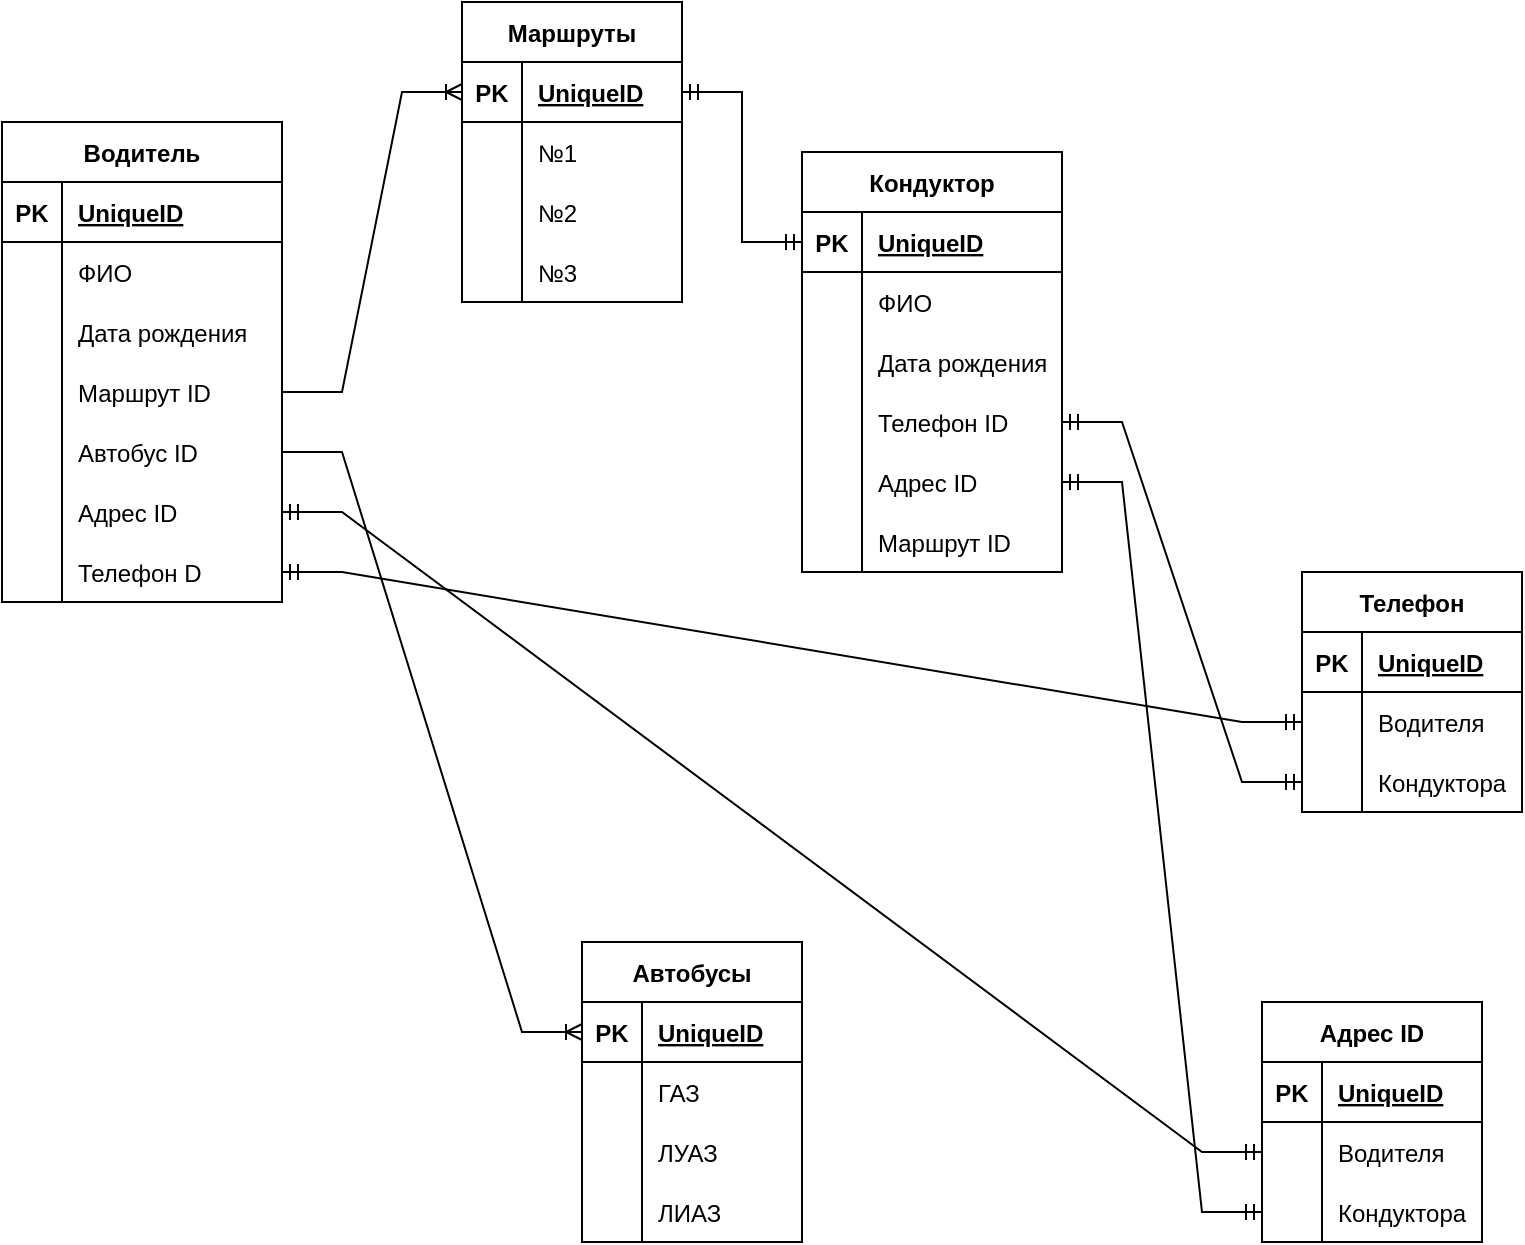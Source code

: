 <mxfile version="19.0.3" type="device"><diagram id="R2lEEEUBdFMjLlhIrx00" name="Page-1"><mxGraphModel dx="1108" dy="853" grid="1" gridSize="10" guides="1" tooltips="1" connect="1" arrows="1" fold="1" page="1" pageScale="1" pageWidth="850" pageHeight="1100" math="0" shadow="0" extFonts="Permanent Marker^https://fonts.googleapis.com/css?family=Permanent+Marker"><root><mxCell id="0"/><mxCell id="1" parent="0"/><mxCell id="UwVE7KG1UnHmXT5Y7rha-1" value="Автобусы" style="shape=table;startSize=30;container=1;collapsible=1;childLayout=tableLayout;fixedRows=1;rowLines=0;fontStyle=1;align=center;resizeLast=1;" vertex="1" parent="1"><mxGeometry x="330" y="490" width="110" height="150" as="geometry"/></mxCell><mxCell id="UwVE7KG1UnHmXT5Y7rha-2" value="" style="shape=tableRow;horizontal=0;startSize=0;swimlaneHead=0;swimlaneBody=0;fillColor=none;collapsible=0;dropTarget=0;points=[[0,0.5],[1,0.5]];portConstraint=eastwest;top=0;left=0;right=0;bottom=1;" vertex="1" parent="UwVE7KG1UnHmXT5Y7rha-1"><mxGeometry y="30" width="110" height="30" as="geometry"/></mxCell><mxCell id="UwVE7KG1UnHmXT5Y7rha-3" value="PK" style="shape=partialRectangle;connectable=0;fillColor=none;top=0;left=0;bottom=0;right=0;fontStyle=1;overflow=hidden;" vertex="1" parent="UwVE7KG1UnHmXT5Y7rha-2"><mxGeometry width="30" height="30" as="geometry"><mxRectangle width="30" height="30" as="alternateBounds"/></mxGeometry></mxCell><mxCell id="UwVE7KG1UnHmXT5Y7rha-4" value="UniqueID" style="shape=partialRectangle;connectable=0;fillColor=none;top=0;left=0;bottom=0;right=0;align=left;spacingLeft=6;fontStyle=5;overflow=hidden;" vertex="1" parent="UwVE7KG1UnHmXT5Y7rha-2"><mxGeometry x="30" width="80" height="30" as="geometry"><mxRectangle width="80" height="30" as="alternateBounds"/></mxGeometry></mxCell><mxCell id="UwVE7KG1UnHmXT5Y7rha-5" value="" style="shape=tableRow;horizontal=0;startSize=0;swimlaneHead=0;swimlaneBody=0;fillColor=none;collapsible=0;dropTarget=0;points=[[0,0.5],[1,0.5]];portConstraint=eastwest;top=0;left=0;right=0;bottom=0;" vertex="1" parent="UwVE7KG1UnHmXT5Y7rha-1"><mxGeometry y="60" width="110" height="30" as="geometry"/></mxCell><mxCell id="UwVE7KG1UnHmXT5Y7rha-6" value="" style="shape=partialRectangle;connectable=0;fillColor=none;top=0;left=0;bottom=0;right=0;editable=1;overflow=hidden;" vertex="1" parent="UwVE7KG1UnHmXT5Y7rha-5"><mxGeometry width="30" height="30" as="geometry"><mxRectangle width="30" height="30" as="alternateBounds"/></mxGeometry></mxCell><mxCell id="UwVE7KG1UnHmXT5Y7rha-7" value="ГАЗ" style="shape=partialRectangle;connectable=0;fillColor=none;top=0;left=0;bottom=0;right=0;align=left;spacingLeft=6;overflow=hidden;" vertex="1" parent="UwVE7KG1UnHmXT5Y7rha-5"><mxGeometry x="30" width="80" height="30" as="geometry"><mxRectangle width="80" height="30" as="alternateBounds"/></mxGeometry></mxCell><mxCell id="UwVE7KG1UnHmXT5Y7rha-8" value="" style="shape=tableRow;horizontal=0;startSize=0;swimlaneHead=0;swimlaneBody=0;fillColor=none;collapsible=0;dropTarget=0;points=[[0,0.5],[1,0.5]];portConstraint=eastwest;top=0;left=0;right=0;bottom=0;" vertex="1" parent="UwVE7KG1UnHmXT5Y7rha-1"><mxGeometry y="90" width="110" height="30" as="geometry"/></mxCell><mxCell id="UwVE7KG1UnHmXT5Y7rha-9" value="" style="shape=partialRectangle;connectable=0;fillColor=none;top=0;left=0;bottom=0;right=0;editable=1;overflow=hidden;" vertex="1" parent="UwVE7KG1UnHmXT5Y7rha-8"><mxGeometry width="30" height="30" as="geometry"><mxRectangle width="30" height="30" as="alternateBounds"/></mxGeometry></mxCell><mxCell id="UwVE7KG1UnHmXT5Y7rha-10" value="ЛУАЗ" style="shape=partialRectangle;connectable=0;fillColor=none;top=0;left=0;bottom=0;right=0;align=left;spacingLeft=6;overflow=hidden;" vertex="1" parent="UwVE7KG1UnHmXT5Y7rha-8"><mxGeometry x="30" width="80" height="30" as="geometry"><mxRectangle width="80" height="30" as="alternateBounds"/></mxGeometry></mxCell><mxCell id="UwVE7KG1UnHmXT5Y7rha-11" value="" style="shape=tableRow;horizontal=0;startSize=0;swimlaneHead=0;swimlaneBody=0;fillColor=none;collapsible=0;dropTarget=0;points=[[0,0.5],[1,0.5]];portConstraint=eastwest;top=0;left=0;right=0;bottom=0;" vertex="1" parent="UwVE7KG1UnHmXT5Y7rha-1"><mxGeometry y="120" width="110" height="30" as="geometry"/></mxCell><mxCell id="UwVE7KG1UnHmXT5Y7rha-12" value="" style="shape=partialRectangle;connectable=0;fillColor=none;top=0;left=0;bottom=0;right=0;editable=1;overflow=hidden;" vertex="1" parent="UwVE7KG1UnHmXT5Y7rha-11"><mxGeometry width="30" height="30" as="geometry"><mxRectangle width="30" height="30" as="alternateBounds"/></mxGeometry></mxCell><mxCell id="UwVE7KG1UnHmXT5Y7rha-13" value="ЛИАЗ" style="shape=partialRectangle;connectable=0;fillColor=none;top=0;left=0;bottom=0;right=0;align=left;spacingLeft=6;overflow=hidden;" vertex="1" parent="UwVE7KG1UnHmXT5Y7rha-11"><mxGeometry x="30" width="80" height="30" as="geometry"><mxRectangle width="80" height="30" as="alternateBounds"/></mxGeometry></mxCell><mxCell id="UwVE7KG1UnHmXT5Y7rha-14" value="Маршруты" style="shape=table;startSize=30;container=1;collapsible=1;childLayout=tableLayout;fixedRows=1;rowLines=0;fontStyle=1;align=center;resizeLast=1;" vertex="1" parent="1"><mxGeometry x="270" y="20" width="110" height="150" as="geometry"/></mxCell><mxCell id="UwVE7KG1UnHmXT5Y7rha-15" value="" style="shape=tableRow;horizontal=0;startSize=0;swimlaneHead=0;swimlaneBody=0;fillColor=none;collapsible=0;dropTarget=0;points=[[0,0.5],[1,0.5]];portConstraint=eastwest;top=0;left=0;right=0;bottom=1;" vertex="1" parent="UwVE7KG1UnHmXT5Y7rha-14"><mxGeometry y="30" width="110" height="30" as="geometry"/></mxCell><mxCell id="UwVE7KG1UnHmXT5Y7rha-16" value="PK" style="shape=partialRectangle;connectable=0;fillColor=none;top=0;left=0;bottom=0;right=0;fontStyle=1;overflow=hidden;" vertex="1" parent="UwVE7KG1UnHmXT5Y7rha-15"><mxGeometry width="30" height="30" as="geometry"><mxRectangle width="30" height="30" as="alternateBounds"/></mxGeometry></mxCell><mxCell id="UwVE7KG1UnHmXT5Y7rha-17" value="UniqueID" style="shape=partialRectangle;connectable=0;fillColor=none;top=0;left=0;bottom=0;right=0;align=left;spacingLeft=6;fontStyle=5;overflow=hidden;" vertex="1" parent="UwVE7KG1UnHmXT5Y7rha-15"><mxGeometry x="30" width="80" height="30" as="geometry"><mxRectangle width="80" height="30" as="alternateBounds"/></mxGeometry></mxCell><mxCell id="UwVE7KG1UnHmXT5Y7rha-18" value="" style="shape=tableRow;horizontal=0;startSize=0;swimlaneHead=0;swimlaneBody=0;fillColor=none;collapsible=0;dropTarget=0;points=[[0,0.5],[1,0.5]];portConstraint=eastwest;top=0;left=0;right=0;bottom=0;" vertex="1" parent="UwVE7KG1UnHmXT5Y7rha-14"><mxGeometry y="60" width="110" height="30" as="geometry"/></mxCell><mxCell id="UwVE7KG1UnHmXT5Y7rha-19" value="" style="shape=partialRectangle;connectable=0;fillColor=none;top=0;left=0;bottom=0;right=0;editable=1;overflow=hidden;" vertex="1" parent="UwVE7KG1UnHmXT5Y7rha-18"><mxGeometry width="30" height="30" as="geometry"><mxRectangle width="30" height="30" as="alternateBounds"/></mxGeometry></mxCell><mxCell id="UwVE7KG1UnHmXT5Y7rha-20" value="№1" style="shape=partialRectangle;connectable=0;fillColor=none;top=0;left=0;bottom=0;right=0;align=left;spacingLeft=6;overflow=hidden;" vertex="1" parent="UwVE7KG1UnHmXT5Y7rha-18"><mxGeometry x="30" width="80" height="30" as="geometry"><mxRectangle width="80" height="30" as="alternateBounds"/></mxGeometry></mxCell><mxCell id="UwVE7KG1UnHmXT5Y7rha-21" value="" style="shape=tableRow;horizontal=0;startSize=0;swimlaneHead=0;swimlaneBody=0;fillColor=none;collapsible=0;dropTarget=0;points=[[0,0.5],[1,0.5]];portConstraint=eastwest;top=0;left=0;right=0;bottom=0;" vertex="1" parent="UwVE7KG1UnHmXT5Y7rha-14"><mxGeometry y="90" width="110" height="30" as="geometry"/></mxCell><mxCell id="UwVE7KG1UnHmXT5Y7rha-22" value="" style="shape=partialRectangle;connectable=0;fillColor=none;top=0;left=0;bottom=0;right=0;editable=1;overflow=hidden;" vertex="1" parent="UwVE7KG1UnHmXT5Y7rha-21"><mxGeometry width="30" height="30" as="geometry"><mxRectangle width="30" height="30" as="alternateBounds"/></mxGeometry></mxCell><mxCell id="UwVE7KG1UnHmXT5Y7rha-23" value="№2" style="shape=partialRectangle;connectable=0;fillColor=none;top=0;left=0;bottom=0;right=0;align=left;spacingLeft=6;overflow=hidden;" vertex="1" parent="UwVE7KG1UnHmXT5Y7rha-21"><mxGeometry x="30" width="80" height="30" as="geometry"><mxRectangle width="80" height="30" as="alternateBounds"/></mxGeometry></mxCell><mxCell id="UwVE7KG1UnHmXT5Y7rha-24" value="" style="shape=tableRow;horizontal=0;startSize=0;swimlaneHead=0;swimlaneBody=0;fillColor=none;collapsible=0;dropTarget=0;points=[[0,0.5],[1,0.5]];portConstraint=eastwest;top=0;left=0;right=0;bottom=0;" vertex="1" parent="UwVE7KG1UnHmXT5Y7rha-14"><mxGeometry y="120" width="110" height="30" as="geometry"/></mxCell><mxCell id="UwVE7KG1UnHmXT5Y7rha-25" value="" style="shape=partialRectangle;connectable=0;fillColor=none;top=0;left=0;bottom=0;right=0;editable=1;overflow=hidden;" vertex="1" parent="UwVE7KG1UnHmXT5Y7rha-24"><mxGeometry width="30" height="30" as="geometry"><mxRectangle width="30" height="30" as="alternateBounds"/></mxGeometry></mxCell><mxCell id="UwVE7KG1UnHmXT5Y7rha-26" value="№3" style="shape=partialRectangle;connectable=0;fillColor=none;top=0;left=0;bottom=0;right=0;align=left;spacingLeft=6;overflow=hidden;" vertex="1" parent="UwVE7KG1UnHmXT5Y7rha-24"><mxGeometry x="30" width="80" height="30" as="geometry"><mxRectangle width="80" height="30" as="alternateBounds"/></mxGeometry></mxCell><mxCell id="UwVE7KG1UnHmXT5Y7rha-27" value="Водитель" style="shape=table;startSize=30;container=1;collapsible=1;childLayout=tableLayout;fixedRows=1;rowLines=0;fontStyle=1;align=center;resizeLast=1;" vertex="1" parent="1"><mxGeometry x="40" y="80" width="140" height="240" as="geometry"/></mxCell><mxCell id="UwVE7KG1UnHmXT5Y7rha-28" value="" style="shape=tableRow;horizontal=0;startSize=0;swimlaneHead=0;swimlaneBody=0;fillColor=none;collapsible=0;dropTarget=0;points=[[0,0.5],[1,0.5]];portConstraint=eastwest;top=0;left=0;right=0;bottom=1;" vertex="1" parent="UwVE7KG1UnHmXT5Y7rha-27"><mxGeometry y="30" width="140" height="30" as="geometry"/></mxCell><mxCell id="UwVE7KG1UnHmXT5Y7rha-29" value="PK" style="shape=partialRectangle;connectable=0;fillColor=none;top=0;left=0;bottom=0;right=0;fontStyle=1;overflow=hidden;" vertex="1" parent="UwVE7KG1UnHmXT5Y7rha-28"><mxGeometry width="30" height="30" as="geometry"><mxRectangle width="30" height="30" as="alternateBounds"/></mxGeometry></mxCell><mxCell id="UwVE7KG1UnHmXT5Y7rha-30" value="UniqueID" style="shape=partialRectangle;connectable=0;fillColor=none;top=0;left=0;bottom=0;right=0;align=left;spacingLeft=6;fontStyle=5;overflow=hidden;" vertex="1" parent="UwVE7KG1UnHmXT5Y7rha-28"><mxGeometry x="30" width="110" height="30" as="geometry"><mxRectangle width="110" height="30" as="alternateBounds"/></mxGeometry></mxCell><mxCell id="UwVE7KG1UnHmXT5Y7rha-31" value="" style="shape=tableRow;horizontal=0;startSize=0;swimlaneHead=0;swimlaneBody=0;fillColor=none;collapsible=0;dropTarget=0;points=[[0,0.5],[1,0.5]];portConstraint=eastwest;top=0;left=0;right=0;bottom=0;" vertex="1" parent="UwVE7KG1UnHmXT5Y7rha-27"><mxGeometry y="60" width="140" height="30" as="geometry"/></mxCell><mxCell id="UwVE7KG1UnHmXT5Y7rha-32" value="" style="shape=partialRectangle;connectable=0;fillColor=none;top=0;left=0;bottom=0;right=0;editable=1;overflow=hidden;" vertex="1" parent="UwVE7KG1UnHmXT5Y7rha-31"><mxGeometry width="30" height="30" as="geometry"><mxRectangle width="30" height="30" as="alternateBounds"/></mxGeometry></mxCell><mxCell id="UwVE7KG1UnHmXT5Y7rha-33" value="ФИО" style="shape=partialRectangle;connectable=0;fillColor=none;top=0;left=0;bottom=0;right=0;align=left;spacingLeft=6;overflow=hidden;" vertex="1" parent="UwVE7KG1UnHmXT5Y7rha-31"><mxGeometry x="30" width="110" height="30" as="geometry"><mxRectangle width="110" height="30" as="alternateBounds"/></mxGeometry></mxCell><mxCell id="UwVE7KG1UnHmXT5Y7rha-34" value="" style="shape=tableRow;horizontal=0;startSize=0;swimlaneHead=0;swimlaneBody=0;fillColor=none;collapsible=0;dropTarget=0;points=[[0,0.5],[1,0.5]];portConstraint=eastwest;top=0;left=0;right=0;bottom=0;" vertex="1" parent="UwVE7KG1UnHmXT5Y7rha-27"><mxGeometry y="90" width="140" height="30" as="geometry"/></mxCell><mxCell id="UwVE7KG1UnHmXT5Y7rha-35" value="" style="shape=partialRectangle;connectable=0;fillColor=none;top=0;left=0;bottom=0;right=0;editable=1;overflow=hidden;" vertex="1" parent="UwVE7KG1UnHmXT5Y7rha-34"><mxGeometry width="30" height="30" as="geometry"><mxRectangle width="30" height="30" as="alternateBounds"/></mxGeometry></mxCell><mxCell id="UwVE7KG1UnHmXT5Y7rha-36" value="Дата рождения" style="shape=partialRectangle;connectable=0;fillColor=none;top=0;left=0;bottom=0;right=0;align=left;spacingLeft=6;overflow=hidden;" vertex="1" parent="UwVE7KG1UnHmXT5Y7rha-34"><mxGeometry x="30" width="110" height="30" as="geometry"><mxRectangle width="110" height="30" as="alternateBounds"/></mxGeometry></mxCell><mxCell id="UwVE7KG1UnHmXT5Y7rha-56" value="" style="shape=tableRow;horizontal=0;startSize=0;swimlaneHead=0;swimlaneBody=0;fillColor=none;collapsible=0;dropTarget=0;points=[[0,0.5],[1,0.5]];portConstraint=eastwest;top=0;left=0;right=0;bottom=0;" vertex="1" parent="UwVE7KG1UnHmXT5Y7rha-27"><mxGeometry y="120" width="140" height="30" as="geometry"/></mxCell><mxCell id="UwVE7KG1UnHmXT5Y7rha-57" value="" style="shape=partialRectangle;connectable=0;fillColor=none;top=0;left=0;bottom=0;right=0;editable=1;overflow=hidden;" vertex="1" parent="UwVE7KG1UnHmXT5Y7rha-56"><mxGeometry width="30" height="30" as="geometry"><mxRectangle width="30" height="30" as="alternateBounds"/></mxGeometry></mxCell><mxCell id="UwVE7KG1UnHmXT5Y7rha-58" value="Маршрут ID" style="shape=partialRectangle;connectable=0;fillColor=none;top=0;left=0;bottom=0;right=0;align=left;spacingLeft=6;overflow=hidden;" vertex="1" parent="UwVE7KG1UnHmXT5Y7rha-56"><mxGeometry x="30" width="110" height="30" as="geometry"><mxRectangle width="110" height="30" as="alternateBounds"/></mxGeometry></mxCell><mxCell id="UwVE7KG1UnHmXT5Y7rha-59" value="" style="shape=tableRow;horizontal=0;startSize=0;swimlaneHead=0;swimlaneBody=0;fillColor=none;collapsible=0;dropTarget=0;points=[[0,0.5],[1,0.5]];portConstraint=eastwest;top=0;left=0;right=0;bottom=0;" vertex="1" parent="UwVE7KG1UnHmXT5Y7rha-27"><mxGeometry y="150" width="140" height="30" as="geometry"/></mxCell><mxCell id="UwVE7KG1UnHmXT5Y7rha-60" value="" style="shape=partialRectangle;connectable=0;fillColor=none;top=0;left=0;bottom=0;right=0;editable=1;overflow=hidden;" vertex="1" parent="UwVE7KG1UnHmXT5Y7rha-59"><mxGeometry width="30" height="30" as="geometry"><mxRectangle width="30" height="30" as="alternateBounds"/></mxGeometry></mxCell><mxCell id="UwVE7KG1UnHmXT5Y7rha-61" value="Автобус ID" style="shape=partialRectangle;connectable=0;fillColor=none;top=0;left=0;bottom=0;right=0;align=left;spacingLeft=6;overflow=hidden;" vertex="1" parent="UwVE7KG1UnHmXT5Y7rha-59"><mxGeometry x="30" width="110" height="30" as="geometry"><mxRectangle width="110" height="30" as="alternateBounds"/></mxGeometry></mxCell><mxCell id="UwVE7KG1UnHmXT5Y7rha-37" value="" style="shape=tableRow;horizontal=0;startSize=0;swimlaneHead=0;swimlaneBody=0;fillColor=none;collapsible=0;dropTarget=0;points=[[0,0.5],[1,0.5]];portConstraint=eastwest;top=0;left=0;right=0;bottom=0;" vertex="1" parent="UwVE7KG1UnHmXT5Y7rha-27"><mxGeometry y="180" width="140" height="30" as="geometry"/></mxCell><mxCell id="UwVE7KG1UnHmXT5Y7rha-38" value="" style="shape=partialRectangle;connectable=0;fillColor=none;top=0;left=0;bottom=0;right=0;editable=1;overflow=hidden;" vertex="1" parent="UwVE7KG1UnHmXT5Y7rha-37"><mxGeometry width="30" height="30" as="geometry"><mxRectangle width="30" height="30" as="alternateBounds"/></mxGeometry></mxCell><mxCell id="UwVE7KG1UnHmXT5Y7rha-39" value="Адрес ID" style="shape=partialRectangle;connectable=0;fillColor=none;top=0;left=0;bottom=0;right=0;align=left;spacingLeft=6;overflow=hidden;" vertex="1" parent="UwVE7KG1UnHmXT5Y7rha-37"><mxGeometry x="30" width="110" height="30" as="geometry"><mxRectangle width="110" height="30" as="alternateBounds"/></mxGeometry></mxCell><mxCell id="UwVE7KG1UnHmXT5Y7rha-53" value="" style="shape=tableRow;horizontal=0;startSize=0;swimlaneHead=0;swimlaneBody=0;fillColor=none;collapsible=0;dropTarget=0;points=[[0,0.5],[1,0.5]];portConstraint=eastwest;top=0;left=0;right=0;bottom=0;" vertex="1" parent="UwVE7KG1UnHmXT5Y7rha-27"><mxGeometry y="210" width="140" height="30" as="geometry"/></mxCell><mxCell id="UwVE7KG1UnHmXT5Y7rha-54" value="" style="shape=partialRectangle;connectable=0;fillColor=none;top=0;left=0;bottom=0;right=0;editable=1;overflow=hidden;" vertex="1" parent="UwVE7KG1UnHmXT5Y7rha-53"><mxGeometry width="30" height="30" as="geometry"><mxRectangle width="30" height="30" as="alternateBounds"/></mxGeometry></mxCell><mxCell id="UwVE7KG1UnHmXT5Y7rha-55" value="Телефон D" style="shape=partialRectangle;connectable=0;fillColor=none;top=0;left=0;bottom=0;right=0;align=left;spacingLeft=6;overflow=hidden;" vertex="1" parent="UwVE7KG1UnHmXT5Y7rha-53"><mxGeometry x="30" width="110" height="30" as="geometry"><mxRectangle width="110" height="30" as="alternateBounds"/></mxGeometry></mxCell><mxCell id="UwVE7KG1UnHmXT5Y7rha-40" value="Кондуктор" style="shape=table;startSize=30;container=1;collapsible=1;childLayout=tableLayout;fixedRows=1;rowLines=0;fontStyle=1;align=center;resizeLast=1;" vertex="1" parent="1"><mxGeometry x="440" y="95" width="130" height="210" as="geometry"/></mxCell><mxCell id="UwVE7KG1UnHmXT5Y7rha-41" value="" style="shape=tableRow;horizontal=0;startSize=0;swimlaneHead=0;swimlaneBody=0;fillColor=none;collapsible=0;dropTarget=0;points=[[0,0.5],[1,0.5]];portConstraint=eastwest;top=0;left=0;right=0;bottom=1;" vertex="1" parent="UwVE7KG1UnHmXT5Y7rha-40"><mxGeometry y="30" width="130" height="30" as="geometry"/></mxCell><mxCell id="UwVE7KG1UnHmXT5Y7rha-42" value="PK" style="shape=partialRectangle;connectable=0;fillColor=none;top=0;left=0;bottom=0;right=0;fontStyle=1;overflow=hidden;" vertex="1" parent="UwVE7KG1UnHmXT5Y7rha-41"><mxGeometry width="30" height="30" as="geometry"><mxRectangle width="30" height="30" as="alternateBounds"/></mxGeometry></mxCell><mxCell id="UwVE7KG1UnHmXT5Y7rha-43" value="UniqueID" style="shape=partialRectangle;connectable=0;fillColor=none;top=0;left=0;bottom=0;right=0;align=left;spacingLeft=6;fontStyle=5;overflow=hidden;" vertex="1" parent="UwVE7KG1UnHmXT5Y7rha-41"><mxGeometry x="30" width="100" height="30" as="geometry"><mxRectangle width="100" height="30" as="alternateBounds"/></mxGeometry></mxCell><mxCell id="UwVE7KG1UnHmXT5Y7rha-44" value="" style="shape=tableRow;horizontal=0;startSize=0;swimlaneHead=0;swimlaneBody=0;fillColor=none;collapsible=0;dropTarget=0;points=[[0,0.5],[1,0.5]];portConstraint=eastwest;top=0;left=0;right=0;bottom=0;" vertex="1" parent="UwVE7KG1UnHmXT5Y7rha-40"><mxGeometry y="60" width="130" height="30" as="geometry"/></mxCell><mxCell id="UwVE7KG1UnHmXT5Y7rha-45" value="" style="shape=partialRectangle;connectable=0;fillColor=none;top=0;left=0;bottom=0;right=0;editable=1;overflow=hidden;" vertex="1" parent="UwVE7KG1UnHmXT5Y7rha-44"><mxGeometry width="30" height="30" as="geometry"><mxRectangle width="30" height="30" as="alternateBounds"/></mxGeometry></mxCell><mxCell id="UwVE7KG1UnHmXT5Y7rha-46" value="ФИО" style="shape=partialRectangle;connectable=0;fillColor=none;top=0;left=0;bottom=0;right=0;align=left;spacingLeft=6;overflow=hidden;" vertex="1" parent="UwVE7KG1UnHmXT5Y7rha-44"><mxGeometry x="30" width="100" height="30" as="geometry"><mxRectangle width="100" height="30" as="alternateBounds"/></mxGeometry></mxCell><mxCell id="UwVE7KG1UnHmXT5Y7rha-47" value="" style="shape=tableRow;horizontal=0;startSize=0;swimlaneHead=0;swimlaneBody=0;fillColor=none;collapsible=0;dropTarget=0;points=[[0,0.5],[1,0.5]];portConstraint=eastwest;top=0;left=0;right=0;bottom=0;" vertex="1" parent="UwVE7KG1UnHmXT5Y7rha-40"><mxGeometry y="90" width="130" height="30" as="geometry"/></mxCell><mxCell id="UwVE7KG1UnHmXT5Y7rha-48" value="" style="shape=partialRectangle;connectable=0;fillColor=none;top=0;left=0;bottom=0;right=0;editable=1;overflow=hidden;" vertex="1" parent="UwVE7KG1UnHmXT5Y7rha-47"><mxGeometry width="30" height="30" as="geometry"><mxRectangle width="30" height="30" as="alternateBounds"/></mxGeometry></mxCell><mxCell id="UwVE7KG1UnHmXT5Y7rha-49" value="Дата рождения" style="shape=partialRectangle;connectable=0;fillColor=none;top=0;left=0;bottom=0;right=0;align=left;spacingLeft=6;overflow=hidden;" vertex="1" parent="UwVE7KG1UnHmXT5Y7rha-47"><mxGeometry x="30" width="100" height="30" as="geometry"><mxRectangle width="100" height="30" as="alternateBounds"/></mxGeometry></mxCell><mxCell id="UwVE7KG1UnHmXT5Y7rha-88" value="" style="shape=tableRow;horizontal=0;startSize=0;swimlaneHead=0;swimlaneBody=0;fillColor=none;collapsible=0;dropTarget=0;points=[[0,0.5],[1,0.5]];portConstraint=eastwest;top=0;left=0;right=0;bottom=0;" vertex="1" parent="UwVE7KG1UnHmXT5Y7rha-40"><mxGeometry y="120" width="130" height="30" as="geometry"/></mxCell><mxCell id="UwVE7KG1UnHmXT5Y7rha-89" value="" style="shape=partialRectangle;connectable=0;fillColor=none;top=0;left=0;bottom=0;right=0;editable=1;overflow=hidden;" vertex="1" parent="UwVE7KG1UnHmXT5Y7rha-88"><mxGeometry width="30" height="30" as="geometry"><mxRectangle width="30" height="30" as="alternateBounds"/></mxGeometry></mxCell><mxCell id="UwVE7KG1UnHmXT5Y7rha-90" value="Телефон ID" style="shape=partialRectangle;connectable=0;fillColor=none;top=0;left=0;bottom=0;right=0;align=left;spacingLeft=6;overflow=hidden;" vertex="1" parent="UwVE7KG1UnHmXT5Y7rha-88"><mxGeometry x="30" width="100" height="30" as="geometry"><mxRectangle width="100" height="30" as="alternateBounds"/></mxGeometry></mxCell><mxCell id="UwVE7KG1UnHmXT5Y7rha-50" value="" style="shape=tableRow;horizontal=0;startSize=0;swimlaneHead=0;swimlaneBody=0;fillColor=none;collapsible=0;dropTarget=0;points=[[0,0.5],[1,0.5]];portConstraint=eastwest;top=0;left=0;right=0;bottom=0;" vertex="1" parent="UwVE7KG1UnHmXT5Y7rha-40"><mxGeometry y="150" width="130" height="30" as="geometry"/></mxCell><mxCell id="UwVE7KG1UnHmXT5Y7rha-51" value="" style="shape=partialRectangle;connectable=0;fillColor=none;top=0;left=0;bottom=0;right=0;editable=1;overflow=hidden;" vertex="1" parent="UwVE7KG1UnHmXT5Y7rha-50"><mxGeometry width="30" height="30" as="geometry"><mxRectangle width="30" height="30" as="alternateBounds"/></mxGeometry></mxCell><mxCell id="UwVE7KG1UnHmXT5Y7rha-52" value="Адрес ID" style="shape=partialRectangle;connectable=0;fillColor=none;top=0;left=0;bottom=0;right=0;align=left;spacingLeft=6;overflow=hidden;" vertex="1" parent="UwVE7KG1UnHmXT5Y7rha-50"><mxGeometry x="30" width="100" height="30" as="geometry"><mxRectangle width="100" height="30" as="alternateBounds"/></mxGeometry></mxCell><mxCell id="UwVE7KG1UnHmXT5Y7rha-91" value="" style="shape=tableRow;horizontal=0;startSize=0;swimlaneHead=0;swimlaneBody=0;fillColor=none;collapsible=0;dropTarget=0;points=[[0,0.5],[1,0.5]];portConstraint=eastwest;top=0;left=0;right=0;bottom=0;" vertex="1" parent="UwVE7KG1UnHmXT5Y7rha-40"><mxGeometry y="180" width="130" height="30" as="geometry"/></mxCell><mxCell id="UwVE7KG1UnHmXT5Y7rha-92" value="" style="shape=partialRectangle;connectable=0;fillColor=none;top=0;left=0;bottom=0;right=0;editable=1;overflow=hidden;" vertex="1" parent="UwVE7KG1UnHmXT5Y7rha-91"><mxGeometry width="30" height="30" as="geometry"><mxRectangle width="30" height="30" as="alternateBounds"/></mxGeometry></mxCell><mxCell id="UwVE7KG1UnHmXT5Y7rha-93" value="Маршрут ID" style="shape=partialRectangle;connectable=0;fillColor=none;top=0;left=0;bottom=0;right=0;align=left;spacingLeft=6;overflow=hidden;" vertex="1" parent="UwVE7KG1UnHmXT5Y7rha-91"><mxGeometry x="30" width="100" height="30" as="geometry"><mxRectangle width="100" height="30" as="alternateBounds"/></mxGeometry></mxCell><mxCell id="UwVE7KG1UnHmXT5Y7rha-62" value="Телефон" style="shape=table;startSize=30;container=1;collapsible=1;childLayout=tableLayout;fixedRows=1;rowLines=0;fontStyle=1;align=center;resizeLast=1;" vertex="1" parent="1"><mxGeometry x="690" y="305" width="110" height="120" as="geometry"/></mxCell><mxCell id="UwVE7KG1UnHmXT5Y7rha-63" value="" style="shape=tableRow;horizontal=0;startSize=0;swimlaneHead=0;swimlaneBody=0;fillColor=none;collapsible=0;dropTarget=0;points=[[0,0.5],[1,0.5]];portConstraint=eastwest;top=0;left=0;right=0;bottom=1;" vertex="1" parent="UwVE7KG1UnHmXT5Y7rha-62"><mxGeometry y="30" width="110" height="30" as="geometry"/></mxCell><mxCell id="UwVE7KG1UnHmXT5Y7rha-64" value="PK" style="shape=partialRectangle;connectable=0;fillColor=none;top=0;left=0;bottom=0;right=0;fontStyle=1;overflow=hidden;" vertex="1" parent="UwVE7KG1UnHmXT5Y7rha-63"><mxGeometry width="30" height="30" as="geometry"><mxRectangle width="30" height="30" as="alternateBounds"/></mxGeometry></mxCell><mxCell id="UwVE7KG1UnHmXT5Y7rha-65" value="UniqueID" style="shape=partialRectangle;connectable=0;fillColor=none;top=0;left=0;bottom=0;right=0;align=left;spacingLeft=6;fontStyle=5;overflow=hidden;" vertex="1" parent="UwVE7KG1UnHmXT5Y7rha-63"><mxGeometry x="30" width="80" height="30" as="geometry"><mxRectangle width="80" height="30" as="alternateBounds"/></mxGeometry></mxCell><mxCell id="UwVE7KG1UnHmXT5Y7rha-66" value="" style="shape=tableRow;horizontal=0;startSize=0;swimlaneHead=0;swimlaneBody=0;fillColor=none;collapsible=0;dropTarget=0;points=[[0,0.5],[1,0.5]];portConstraint=eastwest;top=0;left=0;right=0;bottom=0;" vertex="1" parent="UwVE7KG1UnHmXT5Y7rha-62"><mxGeometry y="60" width="110" height="30" as="geometry"/></mxCell><mxCell id="UwVE7KG1UnHmXT5Y7rha-67" value="" style="shape=partialRectangle;connectable=0;fillColor=none;top=0;left=0;bottom=0;right=0;editable=1;overflow=hidden;" vertex="1" parent="UwVE7KG1UnHmXT5Y7rha-66"><mxGeometry width="30" height="30" as="geometry"><mxRectangle width="30" height="30" as="alternateBounds"/></mxGeometry></mxCell><mxCell id="UwVE7KG1UnHmXT5Y7rha-68" value="Водителя" style="shape=partialRectangle;connectable=0;fillColor=none;top=0;left=0;bottom=0;right=0;align=left;spacingLeft=6;overflow=hidden;" vertex="1" parent="UwVE7KG1UnHmXT5Y7rha-66"><mxGeometry x="30" width="80" height="30" as="geometry"><mxRectangle width="80" height="30" as="alternateBounds"/></mxGeometry></mxCell><mxCell id="UwVE7KG1UnHmXT5Y7rha-69" value="" style="shape=tableRow;horizontal=0;startSize=0;swimlaneHead=0;swimlaneBody=0;fillColor=none;collapsible=0;dropTarget=0;points=[[0,0.5],[1,0.5]];portConstraint=eastwest;top=0;left=0;right=0;bottom=0;" vertex="1" parent="UwVE7KG1UnHmXT5Y7rha-62"><mxGeometry y="90" width="110" height="30" as="geometry"/></mxCell><mxCell id="UwVE7KG1UnHmXT5Y7rha-70" value="" style="shape=partialRectangle;connectable=0;fillColor=none;top=0;left=0;bottom=0;right=0;editable=1;overflow=hidden;" vertex="1" parent="UwVE7KG1UnHmXT5Y7rha-69"><mxGeometry width="30" height="30" as="geometry"><mxRectangle width="30" height="30" as="alternateBounds"/></mxGeometry></mxCell><mxCell id="UwVE7KG1UnHmXT5Y7rha-71" value="Кондуктора" style="shape=partialRectangle;connectable=0;fillColor=none;top=0;left=0;bottom=0;right=0;align=left;spacingLeft=6;overflow=hidden;" vertex="1" parent="UwVE7KG1UnHmXT5Y7rha-69"><mxGeometry x="30" width="80" height="30" as="geometry"><mxRectangle width="80" height="30" as="alternateBounds"/></mxGeometry></mxCell><mxCell id="UwVE7KG1UnHmXT5Y7rha-75" value="Адрес ID" style="shape=table;startSize=30;container=1;collapsible=1;childLayout=tableLayout;fixedRows=1;rowLines=0;fontStyle=1;align=center;resizeLast=1;" vertex="1" parent="1"><mxGeometry x="670" y="520" width="110" height="120" as="geometry"/></mxCell><mxCell id="UwVE7KG1UnHmXT5Y7rha-76" value="" style="shape=tableRow;horizontal=0;startSize=0;swimlaneHead=0;swimlaneBody=0;fillColor=none;collapsible=0;dropTarget=0;points=[[0,0.5],[1,0.5]];portConstraint=eastwest;top=0;left=0;right=0;bottom=1;" vertex="1" parent="UwVE7KG1UnHmXT5Y7rha-75"><mxGeometry y="30" width="110" height="30" as="geometry"/></mxCell><mxCell id="UwVE7KG1UnHmXT5Y7rha-77" value="PK" style="shape=partialRectangle;connectable=0;fillColor=none;top=0;left=0;bottom=0;right=0;fontStyle=1;overflow=hidden;" vertex="1" parent="UwVE7KG1UnHmXT5Y7rha-76"><mxGeometry width="30" height="30" as="geometry"><mxRectangle width="30" height="30" as="alternateBounds"/></mxGeometry></mxCell><mxCell id="UwVE7KG1UnHmXT5Y7rha-78" value="UniqueID" style="shape=partialRectangle;connectable=0;fillColor=none;top=0;left=0;bottom=0;right=0;align=left;spacingLeft=6;fontStyle=5;overflow=hidden;" vertex="1" parent="UwVE7KG1UnHmXT5Y7rha-76"><mxGeometry x="30" width="80" height="30" as="geometry"><mxRectangle width="80" height="30" as="alternateBounds"/></mxGeometry></mxCell><mxCell id="UwVE7KG1UnHmXT5Y7rha-79" value="" style="shape=tableRow;horizontal=0;startSize=0;swimlaneHead=0;swimlaneBody=0;fillColor=none;collapsible=0;dropTarget=0;points=[[0,0.5],[1,0.5]];portConstraint=eastwest;top=0;left=0;right=0;bottom=0;" vertex="1" parent="UwVE7KG1UnHmXT5Y7rha-75"><mxGeometry y="60" width="110" height="30" as="geometry"/></mxCell><mxCell id="UwVE7KG1UnHmXT5Y7rha-80" value="" style="shape=partialRectangle;connectable=0;fillColor=none;top=0;left=0;bottom=0;right=0;editable=1;overflow=hidden;" vertex="1" parent="UwVE7KG1UnHmXT5Y7rha-79"><mxGeometry width="30" height="30" as="geometry"><mxRectangle width="30" height="30" as="alternateBounds"/></mxGeometry></mxCell><mxCell id="UwVE7KG1UnHmXT5Y7rha-81" value="Водителя" style="shape=partialRectangle;connectable=0;fillColor=none;top=0;left=0;bottom=0;right=0;align=left;spacingLeft=6;overflow=hidden;" vertex="1" parent="UwVE7KG1UnHmXT5Y7rha-79"><mxGeometry x="30" width="80" height="30" as="geometry"><mxRectangle width="80" height="30" as="alternateBounds"/></mxGeometry></mxCell><mxCell id="UwVE7KG1UnHmXT5Y7rha-82" value="" style="shape=tableRow;horizontal=0;startSize=0;swimlaneHead=0;swimlaneBody=0;fillColor=none;collapsible=0;dropTarget=0;points=[[0,0.5],[1,0.5]];portConstraint=eastwest;top=0;left=0;right=0;bottom=0;" vertex="1" parent="UwVE7KG1UnHmXT5Y7rha-75"><mxGeometry y="90" width="110" height="30" as="geometry"/></mxCell><mxCell id="UwVE7KG1UnHmXT5Y7rha-83" value="" style="shape=partialRectangle;connectable=0;fillColor=none;top=0;left=0;bottom=0;right=0;editable=1;overflow=hidden;" vertex="1" parent="UwVE7KG1UnHmXT5Y7rha-82"><mxGeometry width="30" height="30" as="geometry"><mxRectangle width="30" height="30" as="alternateBounds"/></mxGeometry></mxCell><mxCell id="UwVE7KG1UnHmXT5Y7rha-84" value="Кондуктора" style="shape=partialRectangle;connectable=0;fillColor=none;top=0;left=0;bottom=0;right=0;align=left;spacingLeft=6;overflow=hidden;" vertex="1" parent="UwVE7KG1UnHmXT5Y7rha-82"><mxGeometry x="30" width="80" height="30" as="geometry"><mxRectangle width="80" height="30" as="alternateBounds"/></mxGeometry></mxCell><mxCell id="UwVE7KG1UnHmXT5Y7rha-94" value="" style="edgeStyle=entityRelationEdgeStyle;fontSize=12;html=1;endArrow=ERoneToMany;rounded=0;exitX=1;exitY=0.5;exitDx=0;exitDy=0;entryX=0;entryY=0.5;entryDx=0;entryDy=0;" edge="1" parent="1" source="UwVE7KG1UnHmXT5Y7rha-56" target="UwVE7KG1UnHmXT5Y7rha-15"><mxGeometry width="100" height="100" relative="1" as="geometry"><mxPoint x="350" y="420" as="sourcePoint"/><mxPoint x="450" y="320" as="targetPoint"/></mxGeometry></mxCell><mxCell id="UwVE7KG1UnHmXT5Y7rha-95" value="" style="edgeStyle=entityRelationEdgeStyle;fontSize=12;html=1;endArrow=ERoneToMany;rounded=0;exitX=1;exitY=0.5;exitDx=0;exitDy=0;entryX=0;entryY=0.5;entryDx=0;entryDy=0;" edge="1" parent="1" source="UwVE7KG1UnHmXT5Y7rha-59" target="UwVE7KG1UnHmXT5Y7rha-2"><mxGeometry width="100" height="100" relative="1" as="geometry"><mxPoint x="190" y="245" as="sourcePoint"/><mxPoint x="325" y="155" as="targetPoint"/></mxGeometry></mxCell><mxCell id="UwVE7KG1UnHmXT5Y7rha-99" value="" style="edgeStyle=entityRelationEdgeStyle;fontSize=12;html=1;endArrow=ERmandOne;startArrow=ERmandOne;rounded=0;exitX=1;exitY=0.5;exitDx=0;exitDy=0;entryX=0;entryY=0.5;entryDx=0;entryDy=0;" edge="1" parent="1" source="UwVE7KG1UnHmXT5Y7rha-37" target="UwVE7KG1UnHmXT5Y7rha-79"><mxGeometry width="100" height="100" relative="1" as="geometry"><mxPoint x="350" y="420" as="sourcePoint"/><mxPoint x="450" y="320" as="targetPoint"/></mxGeometry></mxCell><mxCell id="UwVE7KG1UnHmXT5Y7rha-100" value="" style="edgeStyle=entityRelationEdgeStyle;fontSize=12;html=1;endArrow=ERmandOne;startArrow=ERmandOne;rounded=0;exitX=1;exitY=0.5;exitDx=0;exitDy=0;entryX=0;entryY=0.5;entryDx=0;entryDy=0;" edge="1" parent="1" source="UwVE7KG1UnHmXT5Y7rha-53" target="UwVE7KG1UnHmXT5Y7rha-66"><mxGeometry width="100" height="100" relative="1" as="geometry"><mxPoint x="190" y="285" as="sourcePoint"/><mxPoint x="325" y="525" as="targetPoint"/></mxGeometry></mxCell><mxCell id="UwVE7KG1UnHmXT5Y7rha-101" value="" style="edgeStyle=entityRelationEdgeStyle;fontSize=12;html=1;endArrow=ERmandOne;startArrow=ERmandOne;rounded=0;exitX=1;exitY=0.5;exitDx=0;exitDy=0;entryX=0;entryY=0.5;entryDx=0;entryDy=0;" edge="1" parent="1" source="UwVE7KG1UnHmXT5Y7rha-50" target="UwVE7KG1UnHmXT5Y7rha-82"><mxGeometry width="100" height="100" relative="1" as="geometry"><mxPoint x="190" y="315" as="sourcePoint"/><mxPoint x="325" y="705" as="targetPoint"/></mxGeometry></mxCell><mxCell id="UwVE7KG1UnHmXT5Y7rha-102" value="" style="edgeStyle=entityRelationEdgeStyle;fontSize=12;html=1;endArrow=ERmandOne;startArrow=ERmandOne;rounded=0;exitX=1;exitY=0.5;exitDx=0;exitDy=0;entryX=0;entryY=0.5;entryDx=0;entryDy=0;" edge="1" parent="1" source="UwVE7KG1UnHmXT5Y7rha-88" target="UwVE7KG1UnHmXT5Y7rha-69"><mxGeometry width="100" height="100" relative="1" as="geometry"><mxPoint x="200" y="325" as="sourcePoint"/><mxPoint x="335" y="715" as="targetPoint"/></mxGeometry></mxCell><mxCell id="UwVE7KG1UnHmXT5Y7rha-106" value="" style="edgeStyle=entityRelationEdgeStyle;fontSize=12;html=1;endArrow=ERmandOne;startArrow=ERmandOne;rounded=0;entryX=1;entryY=0.5;entryDx=0;entryDy=0;exitX=0;exitY=0.5;exitDx=0;exitDy=0;" edge="1" parent="1" source="UwVE7KG1UnHmXT5Y7rha-41" target="UwVE7KG1UnHmXT5Y7rha-15"><mxGeometry width="100" height="100" relative="1" as="geometry"><mxPoint x="350" y="420" as="sourcePoint"/><mxPoint x="450" y="320" as="targetPoint"/></mxGeometry></mxCell></root></mxGraphModel></diagram></mxfile>